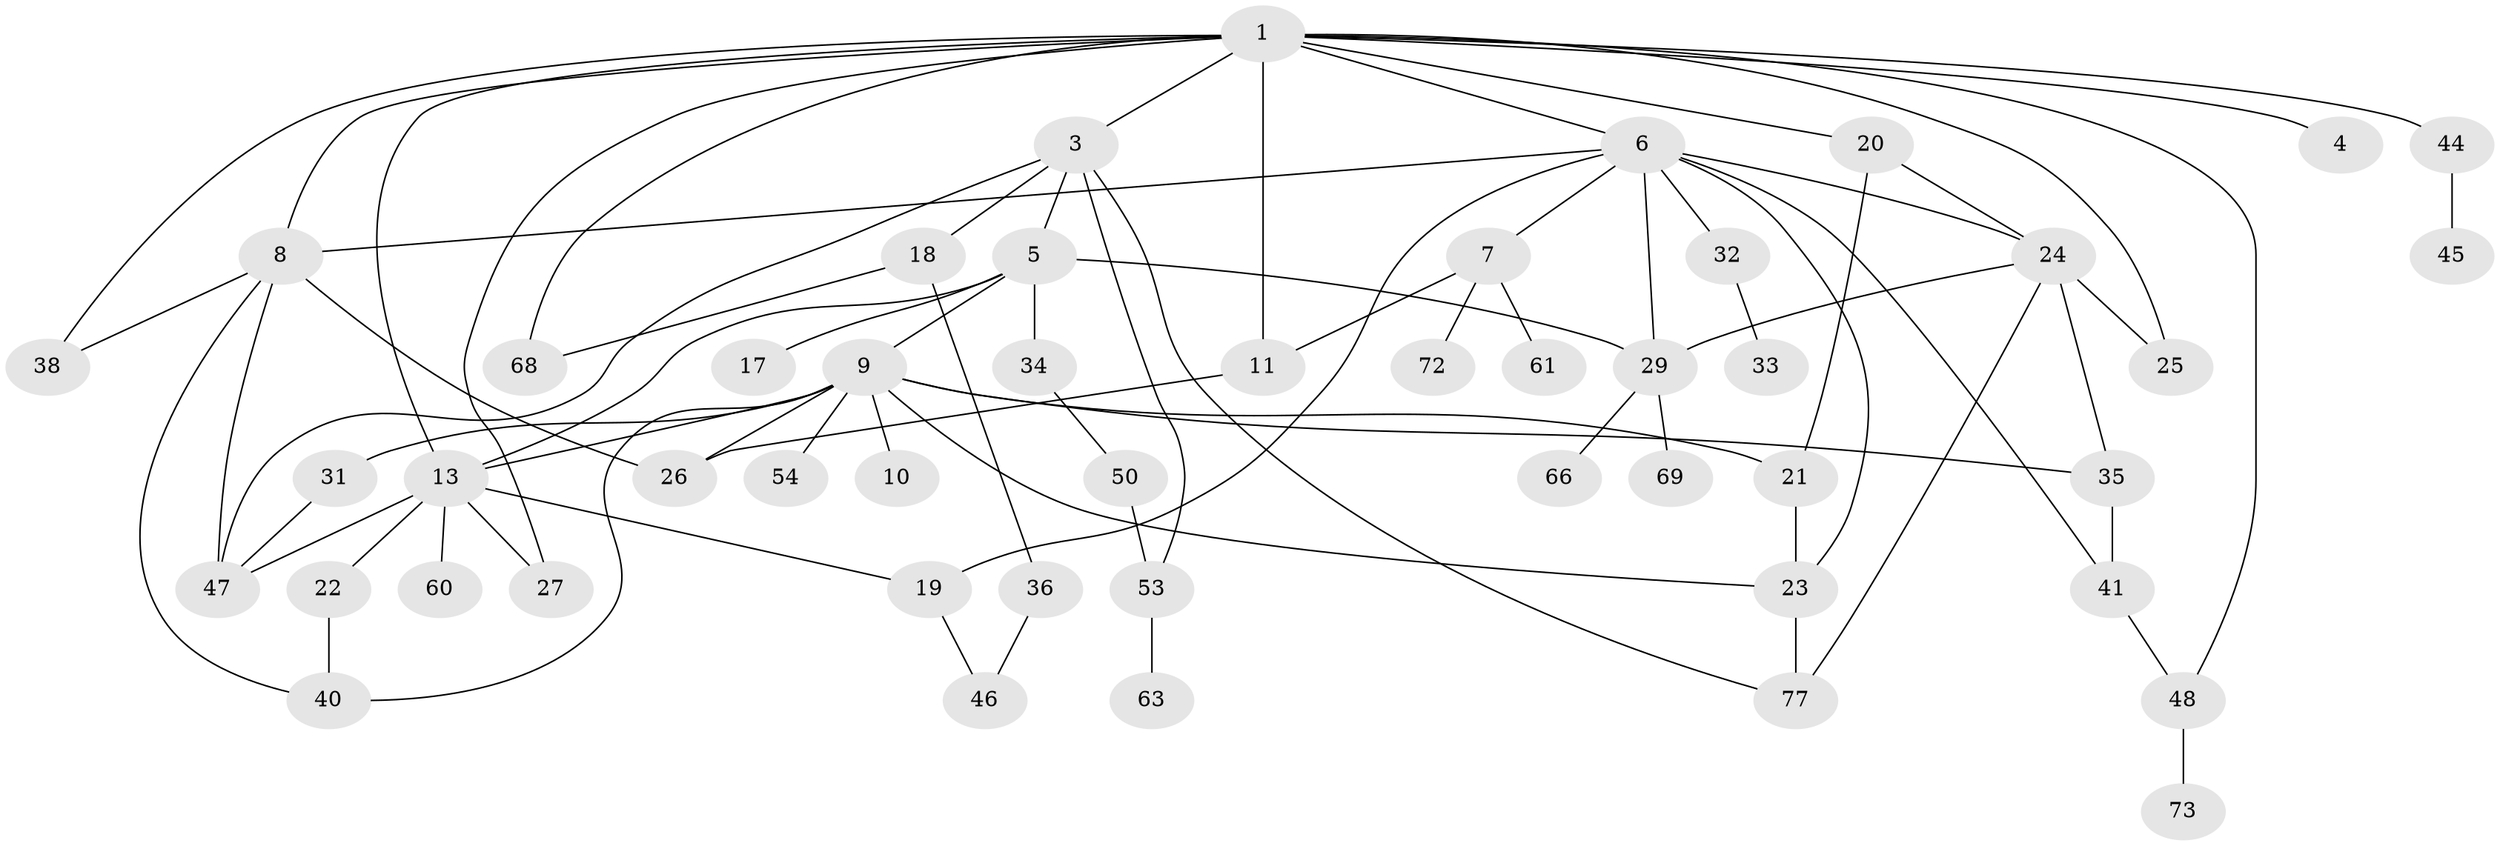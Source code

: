 // Generated by graph-tools (version 1.1) at 2025/23/03/03/25 07:23:31]
// undirected, 49 vertices, 77 edges
graph export_dot {
graph [start="1"]
  node [color=gray90,style=filled];
  1 [super="+2"];
  3 [super="+59"];
  4 [super="+65"];
  5 [super="+16"];
  6 [super="+62"];
  7 [super="+51"];
  8 [super="+14"];
  9 [super="+12"];
  10 [super="+56"];
  11 [super="+37"];
  13 [super="+15"];
  17;
  18 [super="+28"];
  19 [super="+49"];
  20;
  21 [super="+58"];
  22;
  23 [super="+42"];
  24 [super="+30"];
  25 [super="+57"];
  26;
  27 [super="+67"];
  29 [super="+78"];
  31;
  32 [super="+43"];
  33;
  34;
  35 [super="+39"];
  36 [super="+76"];
  38 [super="+71"];
  40;
  41 [super="+75"];
  44 [super="+55"];
  45;
  46 [super="+70"];
  47 [super="+64"];
  48;
  50 [super="+52"];
  53;
  54 [super="+74"];
  60;
  61;
  63;
  66;
  68;
  69;
  72;
  73;
  77;
  1 -- 6;
  1 -- 8;
  1 -- 48;
  1 -- 68;
  1 -- 3;
  1 -- 4;
  1 -- 38;
  1 -- 11;
  1 -- 44;
  1 -- 20;
  1 -- 25;
  1 -- 13;
  1 -- 27;
  3 -- 5;
  3 -- 18;
  3 -- 77;
  3 -- 53;
  3 -- 47;
  5 -- 9;
  5 -- 17;
  5 -- 29 [weight=2];
  5 -- 34;
  5 -- 13;
  6 -- 7;
  6 -- 19;
  6 -- 24;
  6 -- 32;
  6 -- 8;
  6 -- 41;
  6 -- 29;
  6 -- 23;
  7 -- 61;
  7 -- 72;
  7 -- 11;
  8 -- 38;
  8 -- 26;
  8 -- 40;
  8 -- 47;
  9 -- 10;
  9 -- 13;
  9 -- 31;
  9 -- 40;
  9 -- 26;
  9 -- 54;
  9 -- 35;
  9 -- 21;
  9 -- 23;
  11 -- 26;
  13 -- 22;
  13 -- 19;
  13 -- 27;
  13 -- 60;
  13 -- 47;
  18 -- 36;
  18 -- 68;
  19 -- 46;
  20 -- 21;
  20 -- 24;
  21 -- 23 [weight=2];
  22 -- 40;
  23 -- 77;
  24 -- 77;
  24 -- 29;
  24 -- 35;
  24 -- 25;
  29 -- 66;
  29 -- 69;
  31 -- 47;
  32 -- 33;
  34 -- 50;
  35 -- 41;
  36 -- 46;
  41 -- 48;
  44 -- 45;
  48 -- 73;
  50 -- 53;
  53 -- 63;
}
